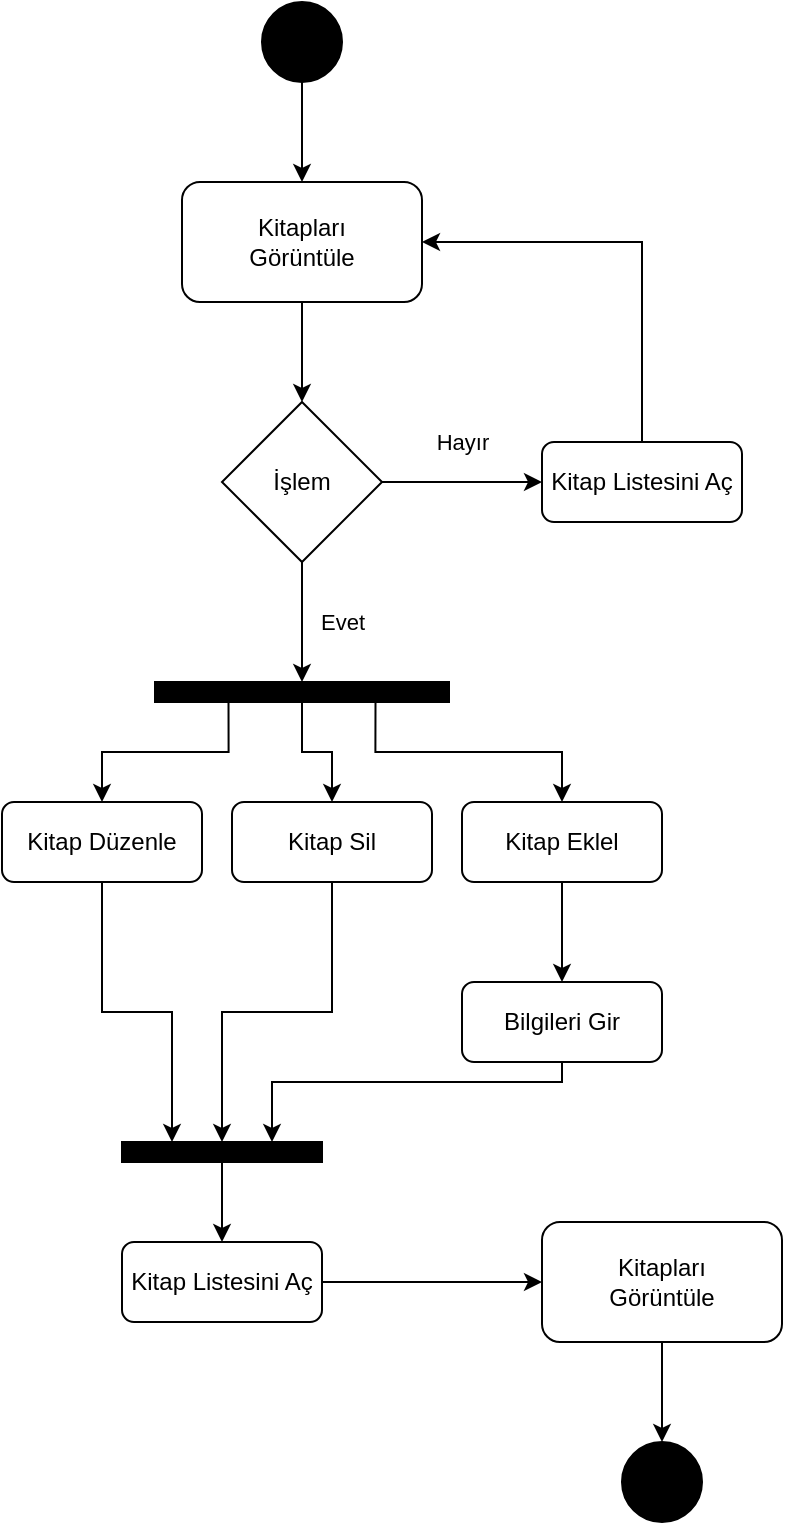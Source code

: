 <mxfile version="14.7.3" type="github">
  <diagram name="Page-1" id="0783ab3e-0a74-02c8-0abd-f7b4e66b4bec">
    <mxGraphModel dx="946" dy="645" grid="1" gridSize="10" guides="1" tooltips="1" connect="1" arrows="1" fold="1" page="1" pageScale="1" pageWidth="850" pageHeight="1100" background="none" math="0" shadow="0">
      <root>
        <mxCell id="0" />
        <mxCell id="1" parent="0" />
        <mxCell id="ZVZxzonYXC_XQn4FU5jw-2" style="edgeStyle=orthogonalEdgeStyle;rounded=0;orthogonalLoop=1;jettySize=auto;html=1;exitX=0.5;exitY=1;exitDx=0;exitDy=0;entryX=0.5;entryY=0;entryDx=0;entryDy=0;strokeColor=#000000;" edge="1" parent="1" source="60571a20871a0731-4" target="ZVZxzonYXC_XQn4FU5jw-1">
          <mxGeometry relative="1" as="geometry" />
        </mxCell>
        <mxCell id="60571a20871a0731-4" value="" style="ellipse;whiteSpace=wrap;html=1;rounded=0;shadow=0;comic=0;labelBackgroundColor=none;strokeWidth=1;fillColor=#000000;fontFamily=Verdana;fontSize=12;align=center;" parent="1" vertex="1">
          <mxGeometry x="340" y="30" width="40" height="40" as="geometry" />
        </mxCell>
        <mxCell id="ZVZxzonYXC_XQn4FU5jw-3" style="edgeStyle=orthogonalEdgeStyle;rounded=0;orthogonalLoop=1;jettySize=auto;html=1;exitX=0.5;exitY=1;exitDx=0;exitDy=0;strokeColor=#000000;entryX=0.5;entryY=0;entryDx=0;entryDy=0;" edge="1" parent="1" source="ZVZxzonYXC_XQn4FU5jw-1" target="ZVZxzonYXC_XQn4FU5jw-4">
          <mxGeometry relative="1" as="geometry">
            <mxPoint x="360" y="240" as="targetPoint" />
          </mxGeometry>
        </mxCell>
        <mxCell id="ZVZxzonYXC_XQn4FU5jw-1" value="Kitapları&lt;br&gt;Görüntüle" style="rounded=1;whiteSpace=wrap;html=1;" vertex="1" parent="1">
          <mxGeometry x="300" y="120" width="120" height="60" as="geometry" />
        </mxCell>
        <mxCell id="ZVZxzonYXC_XQn4FU5jw-8" style="edgeStyle=orthogonalEdgeStyle;rounded=0;orthogonalLoop=1;jettySize=auto;html=1;entryX=0.5;entryY=0;entryDx=0;entryDy=0;strokeColor=#000000;" edge="1" parent="1" source="ZVZxzonYXC_XQn4FU5jw-4" target="ZVZxzonYXC_XQn4FU5jw-7">
          <mxGeometry relative="1" as="geometry" />
        </mxCell>
        <mxCell id="ZVZxzonYXC_XQn4FU5jw-9" value="Evet" style="edgeLabel;html=1;align=center;verticalAlign=middle;resizable=0;points=[];" vertex="1" connectable="0" parent="ZVZxzonYXC_XQn4FU5jw-8">
          <mxGeometry x="0.133" relative="1" as="geometry">
            <mxPoint x="20" y="-4" as="offset" />
          </mxGeometry>
        </mxCell>
        <mxCell id="ZVZxzonYXC_XQn4FU5jw-11" value="Hayır" style="edgeStyle=orthogonalEdgeStyle;rounded=0;orthogonalLoop=1;jettySize=auto;html=1;exitX=1;exitY=0.5;exitDx=0;exitDy=0;entryX=0;entryY=0.5;entryDx=0;entryDy=0;strokeColor=#000000;" edge="1" parent="1" source="ZVZxzonYXC_XQn4FU5jw-4" target="ZVZxzonYXC_XQn4FU5jw-10">
          <mxGeometry y="20" relative="1" as="geometry">
            <mxPoint as="offset" />
          </mxGeometry>
        </mxCell>
        <mxCell id="ZVZxzonYXC_XQn4FU5jw-4" value="İşlem" style="rhombus;whiteSpace=wrap;html=1;" vertex="1" parent="1">
          <mxGeometry x="320" y="230" width="80" height="80" as="geometry" />
        </mxCell>
        <mxCell id="ZVZxzonYXC_XQn4FU5jw-16" style="edgeStyle=orthogonalEdgeStyle;rounded=0;orthogonalLoop=1;jettySize=auto;html=1;exitX=0.25;exitY=1;exitDx=0;exitDy=0;entryX=0.5;entryY=0;entryDx=0;entryDy=0;strokeColor=#000000;" edge="1" parent="1" source="ZVZxzonYXC_XQn4FU5jw-7" target="ZVZxzonYXC_XQn4FU5jw-15">
          <mxGeometry relative="1" as="geometry" />
        </mxCell>
        <mxCell id="ZVZxzonYXC_XQn4FU5jw-17" style="edgeStyle=orthogonalEdgeStyle;rounded=0;orthogonalLoop=1;jettySize=auto;html=1;exitX=0.5;exitY=1;exitDx=0;exitDy=0;entryX=0.5;entryY=0;entryDx=0;entryDy=0;strokeColor=#000000;" edge="1" parent="1" source="ZVZxzonYXC_XQn4FU5jw-7" target="ZVZxzonYXC_XQn4FU5jw-14">
          <mxGeometry relative="1" as="geometry" />
        </mxCell>
        <mxCell id="ZVZxzonYXC_XQn4FU5jw-18" style="edgeStyle=orthogonalEdgeStyle;rounded=0;orthogonalLoop=1;jettySize=auto;html=1;exitX=0.75;exitY=1;exitDx=0;exitDy=0;entryX=0.5;entryY=0;entryDx=0;entryDy=0;strokeColor=#000000;" edge="1" parent="1" source="ZVZxzonYXC_XQn4FU5jw-7" target="ZVZxzonYXC_XQn4FU5jw-13">
          <mxGeometry relative="1" as="geometry" />
        </mxCell>
        <mxCell id="ZVZxzonYXC_XQn4FU5jw-7" value="" style="whiteSpace=wrap;html=1;rounded=0;shadow=0;comic=0;labelBackgroundColor=none;strokeWidth=1;fontFamily=Verdana;fontSize=12;align=center;rotation=0;fillColor=#000000;" vertex="1" parent="1">
          <mxGeometry x="286.5" y="370" width="147" height="10" as="geometry" />
        </mxCell>
        <mxCell id="ZVZxzonYXC_XQn4FU5jw-12" style="edgeStyle=orthogonalEdgeStyle;rounded=0;orthogonalLoop=1;jettySize=auto;html=1;entryX=1;entryY=0.5;entryDx=0;entryDy=0;strokeColor=#000000;" edge="1" parent="1" source="ZVZxzonYXC_XQn4FU5jw-10" target="ZVZxzonYXC_XQn4FU5jw-1">
          <mxGeometry relative="1" as="geometry">
            <Array as="points">
              <mxPoint x="530" y="150" />
            </Array>
          </mxGeometry>
        </mxCell>
        <mxCell id="ZVZxzonYXC_XQn4FU5jw-10" value="Kitap Listesini Aç" style="rounded=1;whiteSpace=wrap;html=1;" vertex="1" parent="1">
          <mxGeometry x="480" y="250" width="100" height="40" as="geometry" />
        </mxCell>
        <mxCell id="ZVZxzonYXC_XQn4FU5jw-31" style="edgeStyle=orthogonalEdgeStyle;rounded=0;orthogonalLoop=1;jettySize=auto;html=1;exitX=0.5;exitY=1;exitDx=0;exitDy=0;entryX=0.5;entryY=0;entryDx=0;entryDy=0;strokeColor=#000000;" edge="1" parent="1" source="ZVZxzonYXC_XQn4FU5jw-13" target="ZVZxzonYXC_XQn4FU5jw-30">
          <mxGeometry relative="1" as="geometry" />
        </mxCell>
        <mxCell id="ZVZxzonYXC_XQn4FU5jw-13" value="Kitap Eklel" style="rounded=1;whiteSpace=wrap;html=1;" vertex="1" parent="1">
          <mxGeometry x="440" y="430" width="100" height="40" as="geometry" />
        </mxCell>
        <mxCell id="ZVZxzonYXC_XQn4FU5jw-25" style="edgeStyle=orthogonalEdgeStyle;rounded=0;orthogonalLoop=1;jettySize=auto;html=1;exitX=0.5;exitY=1;exitDx=0;exitDy=0;entryX=0.5;entryY=0;entryDx=0;entryDy=0;strokeColor=#000000;" edge="1" parent="1" source="ZVZxzonYXC_XQn4FU5jw-14" target="ZVZxzonYXC_XQn4FU5jw-21">
          <mxGeometry relative="1" as="geometry" />
        </mxCell>
        <mxCell id="ZVZxzonYXC_XQn4FU5jw-14" value="Kitap Sil" style="rounded=1;whiteSpace=wrap;html=1;" vertex="1" parent="1">
          <mxGeometry x="325" y="430" width="100" height="40" as="geometry" />
        </mxCell>
        <mxCell id="ZVZxzonYXC_XQn4FU5jw-26" style="edgeStyle=orthogonalEdgeStyle;rounded=0;orthogonalLoop=1;jettySize=auto;html=1;exitX=0.5;exitY=1;exitDx=0;exitDy=0;entryX=0.25;entryY=0;entryDx=0;entryDy=0;strokeColor=#000000;" edge="1" parent="1" source="ZVZxzonYXC_XQn4FU5jw-15" target="ZVZxzonYXC_XQn4FU5jw-21">
          <mxGeometry relative="1" as="geometry" />
        </mxCell>
        <mxCell id="ZVZxzonYXC_XQn4FU5jw-15" value="Kitap Düzenle" style="rounded=1;whiteSpace=wrap;html=1;" vertex="1" parent="1">
          <mxGeometry x="210" y="430" width="100" height="40" as="geometry" />
        </mxCell>
        <mxCell id="ZVZxzonYXC_XQn4FU5jw-28" style="edgeStyle=orthogonalEdgeStyle;rounded=0;orthogonalLoop=1;jettySize=auto;html=1;exitX=0.5;exitY=1;exitDx=0;exitDy=0;entryX=0.5;entryY=0;entryDx=0;entryDy=0;strokeColor=#000000;" edge="1" parent="1" source="ZVZxzonYXC_XQn4FU5jw-21" target="ZVZxzonYXC_XQn4FU5jw-27">
          <mxGeometry relative="1" as="geometry" />
        </mxCell>
        <mxCell id="ZVZxzonYXC_XQn4FU5jw-21" value="" style="whiteSpace=wrap;html=1;rounded=0;shadow=0;comic=0;labelBackgroundColor=none;strokeWidth=1;fontFamily=Verdana;fontSize=12;align=center;rotation=0;fillColor=#000000;" vertex="1" parent="1">
          <mxGeometry x="270" y="600" width="100" height="10" as="geometry" />
        </mxCell>
        <mxCell id="ZVZxzonYXC_XQn4FU5jw-35" style="edgeStyle=orthogonalEdgeStyle;rounded=0;orthogonalLoop=1;jettySize=auto;html=1;entryX=0;entryY=0.5;entryDx=0;entryDy=0;strokeColor=#000000;" edge="1" parent="1" source="ZVZxzonYXC_XQn4FU5jw-27" target="ZVZxzonYXC_XQn4FU5jw-34">
          <mxGeometry relative="1" as="geometry" />
        </mxCell>
        <mxCell id="ZVZxzonYXC_XQn4FU5jw-27" value="Kitap Listesini Aç" style="rounded=1;whiteSpace=wrap;html=1;" vertex="1" parent="1">
          <mxGeometry x="270" y="650" width="100" height="40" as="geometry" />
        </mxCell>
        <mxCell id="ZVZxzonYXC_XQn4FU5jw-33" style="edgeStyle=orthogonalEdgeStyle;rounded=0;orthogonalLoop=1;jettySize=auto;html=1;entryX=0.75;entryY=0;entryDx=0;entryDy=0;strokeColor=#000000;" edge="1" parent="1" source="ZVZxzonYXC_XQn4FU5jw-30" target="ZVZxzonYXC_XQn4FU5jw-21">
          <mxGeometry relative="1" as="geometry">
            <Array as="points">
              <mxPoint x="490" y="570" />
              <mxPoint x="345" y="570" />
            </Array>
          </mxGeometry>
        </mxCell>
        <mxCell id="ZVZxzonYXC_XQn4FU5jw-30" value="Bilgileri Gir" style="rounded=1;whiteSpace=wrap;html=1;" vertex="1" parent="1">
          <mxGeometry x="440" y="520" width="100" height="40" as="geometry" />
        </mxCell>
        <mxCell id="ZVZxzonYXC_XQn4FU5jw-37" style="edgeStyle=orthogonalEdgeStyle;rounded=0;orthogonalLoop=1;jettySize=auto;html=1;exitX=0.5;exitY=1;exitDx=0;exitDy=0;entryX=0.5;entryY=0;entryDx=0;entryDy=0;strokeColor=#000000;" edge="1" parent="1" source="ZVZxzonYXC_XQn4FU5jw-34" target="ZVZxzonYXC_XQn4FU5jw-36">
          <mxGeometry relative="1" as="geometry" />
        </mxCell>
        <mxCell id="ZVZxzonYXC_XQn4FU5jw-34" value="Kitapları&lt;br&gt;Görüntüle" style="rounded=1;whiteSpace=wrap;html=1;" vertex="1" parent="1">
          <mxGeometry x="480" y="640" width="120" height="60" as="geometry" />
        </mxCell>
        <mxCell id="ZVZxzonYXC_XQn4FU5jw-36" value="" style="ellipse;whiteSpace=wrap;html=1;rounded=0;shadow=0;comic=0;labelBackgroundColor=none;strokeWidth=1;fillColor=#000000;fontFamily=Verdana;fontSize=12;align=center;" vertex="1" parent="1">
          <mxGeometry x="520" y="750" width="40" height="40" as="geometry" />
        </mxCell>
      </root>
    </mxGraphModel>
  </diagram>
</mxfile>
